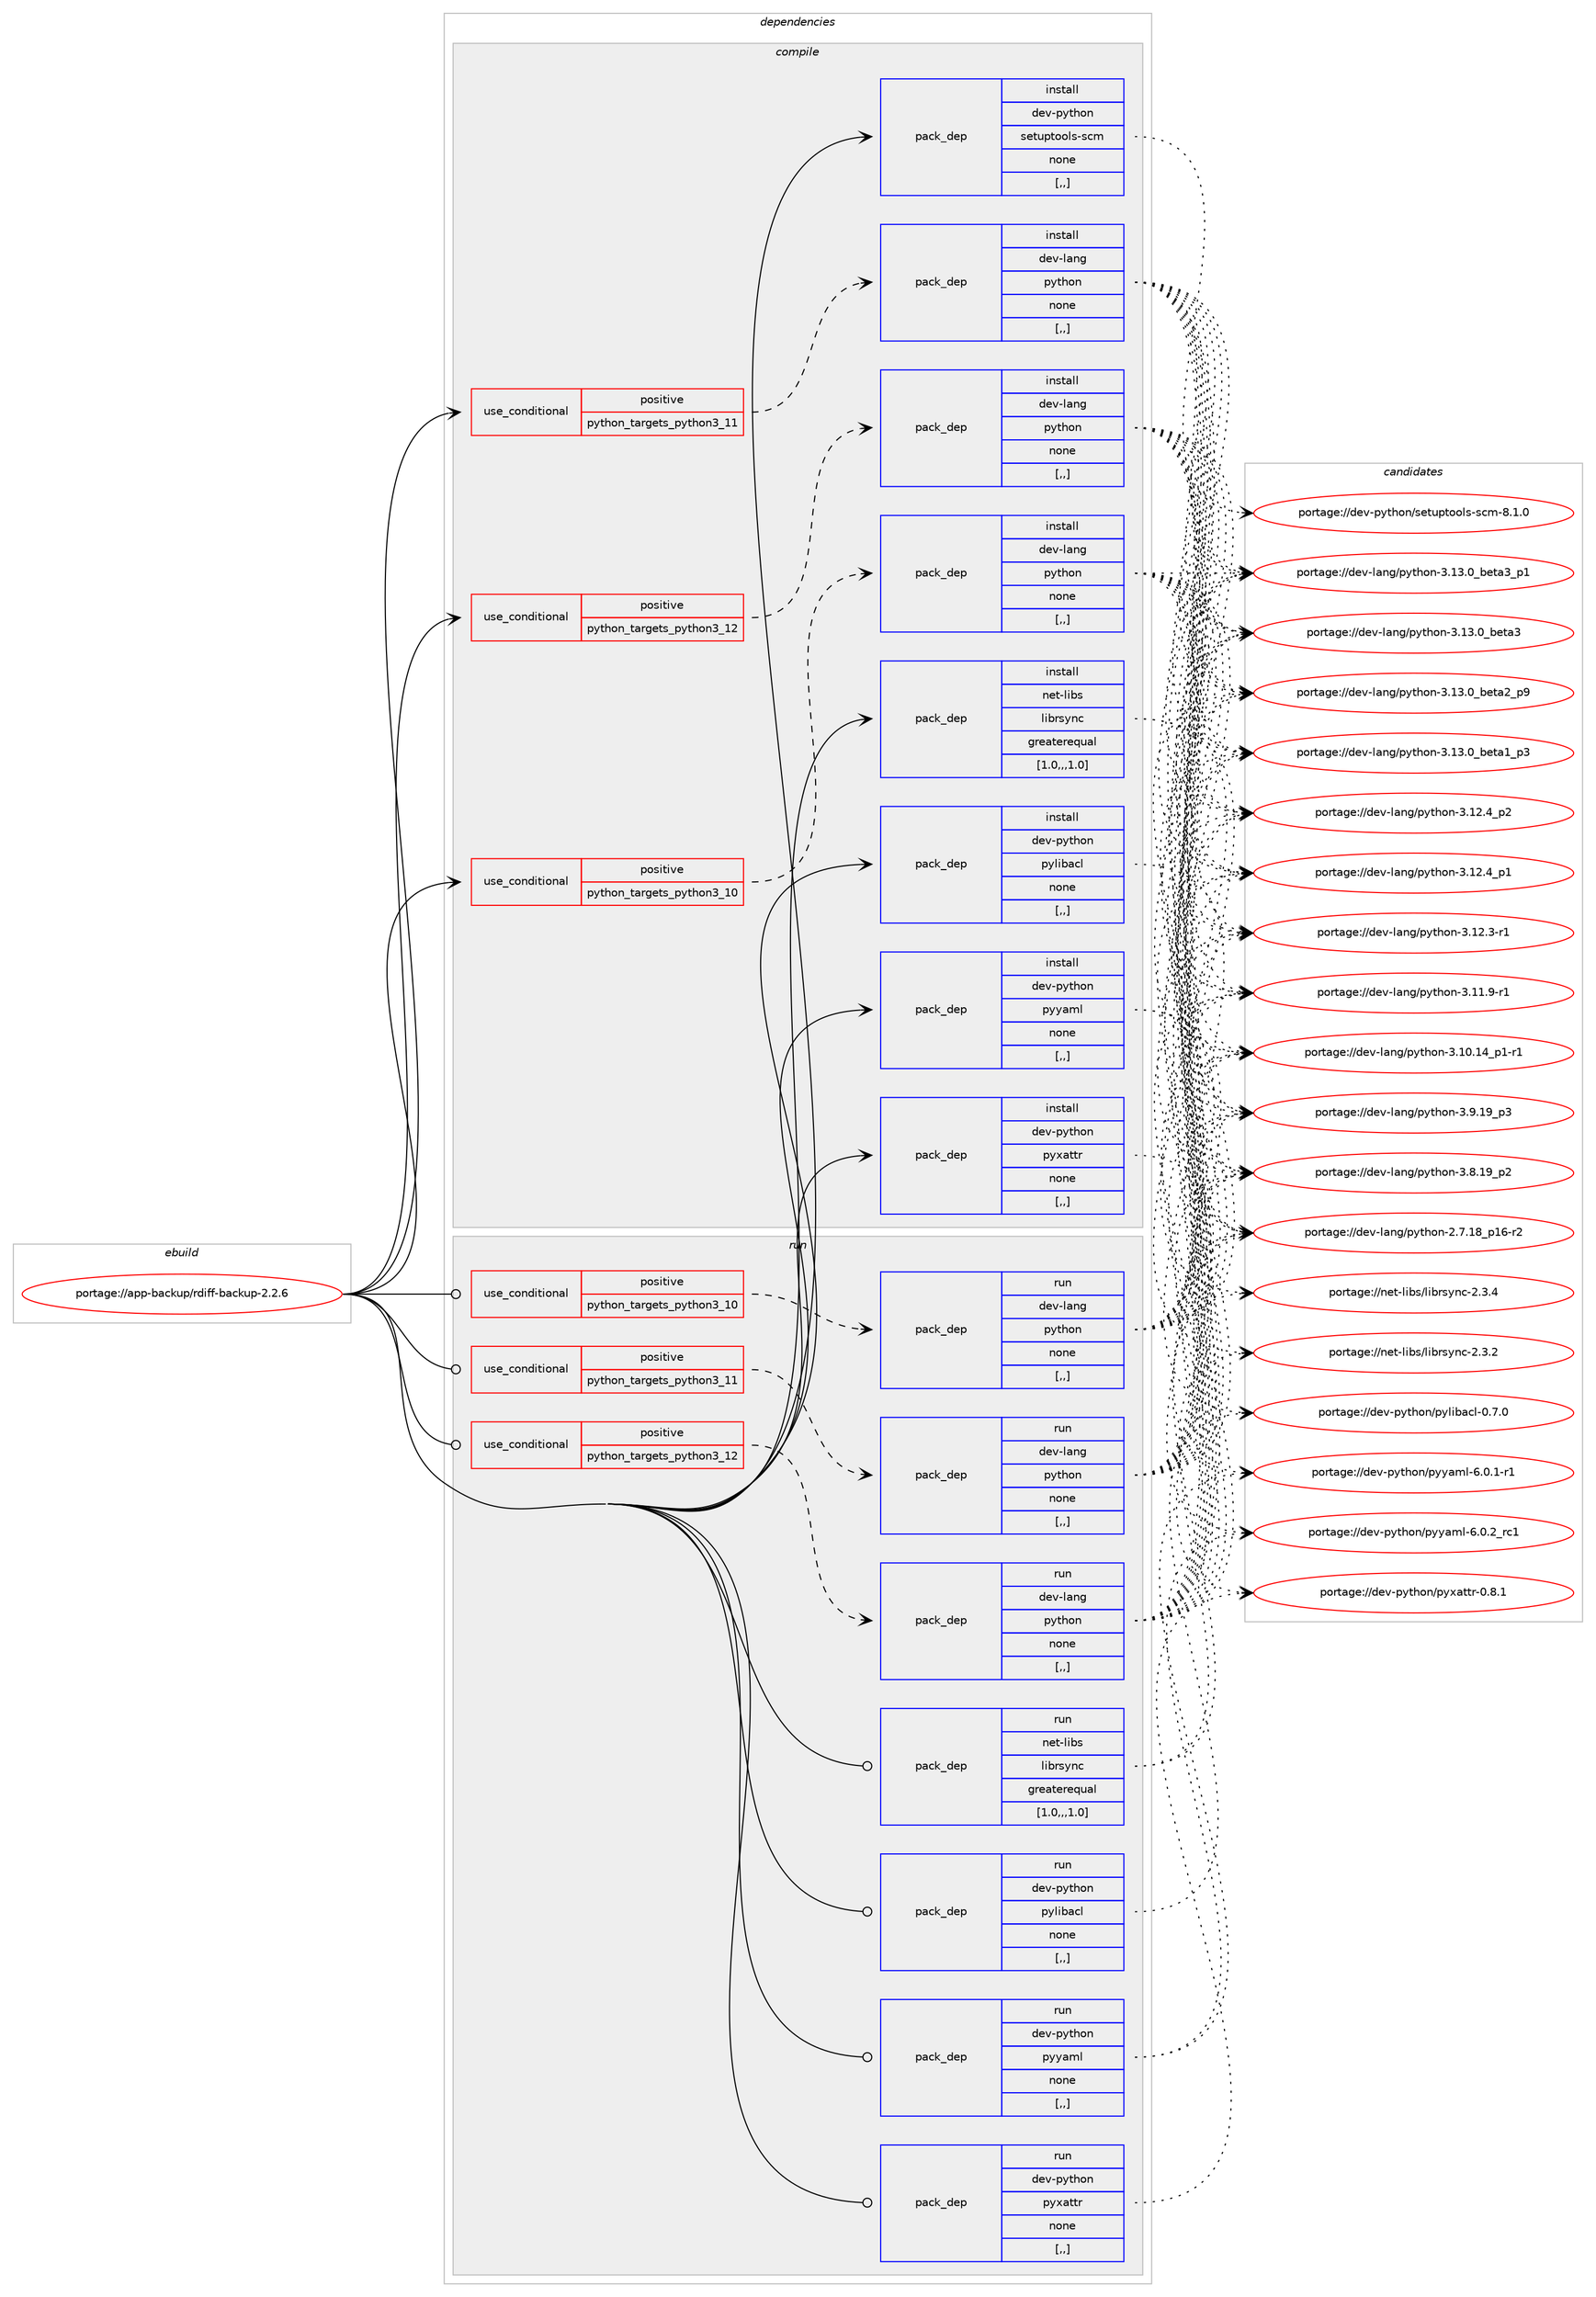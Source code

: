 digraph prolog {

# *************
# Graph options
# *************

newrank=true;
concentrate=true;
compound=true;
graph [rankdir=LR,fontname=Helvetica,fontsize=10,ranksep=1.5];#, ranksep=2.5, nodesep=0.2];
edge  [arrowhead=vee];
node  [fontname=Helvetica,fontsize=10];

# **********
# The ebuild
# **********

subgraph cluster_leftcol {
color=gray;
rank=same;
label=<<i>ebuild</i>>;
id [label="portage://app-backup/rdiff-backup-2.2.6", color=red, width=4, href="../app-backup/rdiff-backup-2.2.6.svg"];
}

# ****************
# The dependencies
# ****************

subgraph cluster_midcol {
color=gray;
label=<<i>dependencies</i>>;
subgraph cluster_compile {
fillcolor="#eeeeee";
style=filled;
label=<<i>compile</i>>;
subgraph cond2685 {
dependency9661 [label=<<TABLE BORDER="0" CELLBORDER="1" CELLSPACING="0" CELLPADDING="4"><TR><TD ROWSPAN="3" CELLPADDING="10">use_conditional</TD></TR><TR><TD>positive</TD></TR><TR><TD>python_targets_python3_10</TD></TR></TABLE>>, shape=none, color=red];
subgraph pack6932 {
dependency9662 [label=<<TABLE BORDER="0" CELLBORDER="1" CELLSPACING="0" CELLPADDING="4" WIDTH="220"><TR><TD ROWSPAN="6" CELLPADDING="30">pack_dep</TD></TR><TR><TD WIDTH="110">install</TD></TR><TR><TD>dev-lang</TD></TR><TR><TD>python</TD></TR><TR><TD>none</TD></TR><TR><TD>[,,]</TD></TR></TABLE>>, shape=none, color=blue];
}
dependency9661:e -> dependency9662:w [weight=20,style="dashed",arrowhead="vee"];
}
id:e -> dependency9661:w [weight=20,style="solid",arrowhead="vee"];
subgraph cond2686 {
dependency9663 [label=<<TABLE BORDER="0" CELLBORDER="1" CELLSPACING="0" CELLPADDING="4"><TR><TD ROWSPAN="3" CELLPADDING="10">use_conditional</TD></TR><TR><TD>positive</TD></TR><TR><TD>python_targets_python3_11</TD></TR></TABLE>>, shape=none, color=red];
subgraph pack6933 {
dependency9664 [label=<<TABLE BORDER="0" CELLBORDER="1" CELLSPACING="0" CELLPADDING="4" WIDTH="220"><TR><TD ROWSPAN="6" CELLPADDING="30">pack_dep</TD></TR><TR><TD WIDTH="110">install</TD></TR><TR><TD>dev-lang</TD></TR><TR><TD>python</TD></TR><TR><TD>none</TD></TR><TR><TD>[,,]</TD></TR></TABLE>>, shape=none, color=blue];
}
dependency9663:e -> dependency9664:w [weight=20,style="dashed",arrowhead="vee"];
}
id:e -> dependency9663:w [weight=20,style="solid",arrowhead="vee"];
subgraph cond2687 {
dependency9665 [label=<<TABLE BORDER="0" CELLBORDER="1" CELLSPACING="0" CELLPADDING="4"><TR><TD ROWSPAN="3" CELLPADDING="10">use_conditional</TD></TR><TR><TD>positive</TD></TR><TR><TD>python_targets_python3_12</TD></TR></TABLE>>, shape=none, color=red];
subgraph pack6934 {
dependency9666 [label=<<TABLE BORDER="0" CELLBORDER="1" CELLSPACING="0" CELLPADDING="4" WIDTH="220"><TR><TD ROWSPAN="6" CELLPADDING="30">pack_dep</TD></TR><TR><TD WIDTH="110">install</TD></TR><TR><TD>dev-lang</TD></TR><TR><TD>python</TD></TR><TR><TD>none</TD></TR><TR><TD>[,,]</TD></TR></TABLE>>, shape=none, color=blue];
}
dependency9665:e -> dependency9666:w [weight=20,style="dashed",arrowhead="vee"];
}
id:e -> dependency9665:w [weight=20,style="solid",arrowhead="vee"];
subgraph pack6935 {
dependency9667 [label=<<TABLE BORDER="0" CELLBORDER="1" CELLSPACING="0" CELLPADDING="4" WIDTH="220"><TR><TD ROWSPAN="6" CELLPADDING="30">pack_dep</TD></TR><TR><TD WIDTH="110">install</TD></TR><TR><TD>dev-python</TD></TR><TR><TD>pylibacl</TD></TR><TR><TD>none</TD></TR><TR><TD>[,,]</TD></TR></TABLE>>, shape=none, color=blue];
}
id:e -> dependency9667:w [weight=20,style="solid",arrowhead="vee"];
subgraph pack6936 {
dependency9668 [label=<<TABLE BORDER="0" CELLBORDER="1" CELLSPACING="0" CELLPADDING="4" WIDTH="220"><TR><TD ROWSPAN="6" CELLPADDING="30">pack_dep</TD></TR><TR><TD WIDTH="110">install</TD></TR><TR><TD>dev-python</TD></TR><TR><TD>pyxattr</TD></TR><TR><TD>none</TD></TR><TR><TD>[,,]</TD></TR></TABLE>>, shape=none, color=blue];
}
id:e -> dependency9668:w [weight=20,style="solid",arrowhead="vee"];
subgraph pack6937 {
dependency9669 [label=<<TABLE BORDER="0" CELLBORDER="1" CELLSPACING="0" CELLPADDING="4" WIDTH="220"><TR><TD ROWSPAN="6" CELLPADDING="30">pack_dep</TD></TR><TR><TD WIDTH="110">install</TD></TR><TR><TD>dev-python</TD></TR><TR><TD>pyyaml</TD></TR><TR><TD>none</TD></TR><TR><TD>[,,]</TD></TR></TABLE>>, shape=none, color=blue];
}
id:e -> dependency9669:w [weight=20,style="solid",arrowhead="vee"];
subgraph pack6938 {
dependency9670 [label=<<TABLE BORDER="0" CELLBORDER="1" CELLSPACING="0" CELLPADDING="4" WIDTH="220"><TR><TD ROWSPAN="6" CELLPADDING="30">pack_dep</TD></TR><TR><TD WIDTH="110">install</TD></TR><TR><TD>dev-python</TD></TR><TR><TD>setuptools-scm</TD></TR><TR><TD>none</TD></TR><TR><TD>[,,]</TD></TR></TABLE>>, shape=none, color=blue];
}
id:e -> dependency9670:w [weight=20,style="solid",arrowhead="vee"];
subgraph pack6939 {
dependency9671 [label=<<TABLE BORDER="0" CELLBORDER="1" CELLSPACING="0" CELLPADDING="4" WIDTH="220"><TR><TD ROWSPAN="6" CELLPADDING="30">pack_dep</TD></TR><TR><TD WIDTH="110">install</TD></TR><TR><TD>net-libs</TD></TR><TR><TD>librsync</TD></TR><TR><TD>greaterequal</TD></TR><TR><TD>[1.0,,,1.0]</TD></TR></TABLE>>, shape=none, color=blue];
}
id:e -> dependency9671:w [weight=20,style="solid",arrowhead="vee"];
}
subgraph cluster_compileandrun {
fillcolor="#eeeeee";
style=filled;
label=<<i>compile and run</i>>;
}
subgraph cluster_run {
fillcolor="#eeeeee";
style=filled;
label=<<i>run</i>>;
subgraph cond2688 {
dependency9672 [label=<<TABLE BORDER="0" CELLBORDER="1" CELLSPACING="0" CELLPADDING="4"><TR><TD ROWSPAN="3" CELLPADDING="10">use_conditional</TD></TR><TR><TD>positive</TD></TR><TR><TD>python_targets_python3_10</TD></TR></TABLE>>, shape=none, color=red];
subgraph pack6940 {
dependency9673 [label=<<TABLE BORDER="0" CELLBORDER="1" CELLSPACING="0" CELLPADDING="4" WIDTH="220"><TR><TD ROWSPAN="6" CELLPADDING="30">pack_dep</TD></TR><TR><TD WIDTH="110">run</TD></TR><TR><TD>dev-lang</TD></TR><TR><TD>python</TD></TR><TR><TD>none</TD></TR><TR><TD>[,,]</TD></TR></TABLE>>, shape=none, color=blue];
}
dependency9672:e -> dependency9673:w [weight=20,style="dashed",arrowhead="vee"];
}
id:e -> dependency9672:w [weight=20,style="solid",arrowhead="odot"];
subgraph cond2689 {
dependency9674 [label=<<TABLE BORDER="0" CELLBORDER="1" CELLSPACING="0" CELLPADDING="4"><TR><TD ROWSPAN="3" CELLPADDING="10">use_conditional</TD></TR><TR><TD>positive</TD></TR><TR><TD>python_targets_python3_11</TD></TR></TABLE>>, shape=none, color=red];
subgraph pack6941 {
dependency9675 [label=<<TABLE BORDER="0" CELLBORDER="1" CELLSPACING="0" CELLPADDING="4" WIDTH="220"><TR><TD ROWSPAN="6" CELLPADDING="30">pack_dep</TD></TR><TR><TD WIDTH="110">run</TD></TR><TR><TD>dev-lang</TD></TR><TR><TD>python</TD></TR><TR><TD>none</TD></TR><TR><TD>[,,]</TD></TR></TABLE>>, shape=none, color=blue];
}
dependency9674:e -> dependency9675:w [weight=20,style="dashed",arrowhead="vee"];
}
id:e -> dependency9674:w [weight=20,style="solid",arrowhead="odot"];
subgraph cond2690 {
dependency9676 [label=<<TABLE BORDER="0" CELLBORDER="1" CELLSPACING="0" CELLPADDING="4"><TR><TD ROWSPAN="3" CELLPADDING="10">use_conditional</TD></TR><TR><TD>positive</TD></TR><TR><TD>python_targets_python3_12</TD></TR></TABLE>>, shape=none, color=red];
subgraph pack6942 {
dependency9677 [label=<<TABLE BORDER="0" CELLBORDER="1" CELLSPACING="0" CELLPADDING="4" WIDTH="220"><TR><TD ROWSPAN="6" CELLPADDING="30">pack_dep</TD></TR><TR><TD WIDTH="110">run</TD></TR><TR><TD>dev-lang</TD></TR><TR><TD>python</TD></TR><TR><TD>none</TD></TR><TR><TD>[,,]</TD></TR></TABLE>>, shape=none, color=blue];
}
dependency9676:e -> dependency9677:w [weight=20,style="dashed",arrowhead="vee"];
}
id:e -> dependency9676:w [weight=20,style="solid",arrowhead="odot"];
subgraph pack6943 {
dependency9678 [label=<<TABLE BORDER="0" CELLBORDER="1" CELLSPACING="0" CELLPADDING="4" WIDTH="220"><TR><TD ROWSPAN="6" CELLPADDING="30">pack_dep</TD></TR><TR><TD WIDTH="110">run</TD></TR><TR><TD>dev-python</TD></TR><TR><TD>pylibacl</TD></TR><TR><TD>none</TD></TR><TR><TD>[,,]</TD></TR></TABLE>>, shape=none, color=blue];
}
id:e -> dependency9678:w [weight=20,style="solid",arrowhead="odot"];
subgraph pack6944 {
dependency9679 [label=<<TABLE BORDER="0" CELLBORDER="1" CELLSPACING="0" CELLPADDING="4" WIDTH="220"><TR><TD ROWSPAN="6" CELLPADDING="30">pack_dep</TD></TR><TR><TD WIDTH="110">run</TD></TR><TR><TD>dev-python</TD></TR><TR><TD>pyxattr</TD></TR><TR><TD>none</TD></TR><TR><TD>[,,]</TD></TR></TABLE>>, shape=none, color=blue];
}
id:e -> dependency9679:w [weight=20,style="solid",arrowhead="odot"];
subgraph pack6945 {
dependency9680 [label=<<TABLE BORDER="0" CELLBORDER="1" CELLSPACING="0" CELLPADDING="4" WIDTH="220"><TR><TD ROWSPAN="6" CELLPADDING="30">pack_dep</TD></TR><TR><TD WIDTH="110">run</TD></TR><TR><TD>dev-python</TD></TR><TR><TD>pyyaml</TD></TR><TR><TD>none</TD></TR><TR><TD>[,,]</TD></TR></TABLE>>, shape=none, color=blue];
}
id:e -> dependency9680:w [weight=20,style="solid",arrowhead="odot"];
subgraph pack6946 {
dependency9681 [label=<<TABLE BORDER="0" CELLBORDER="1" CELLSPACING="0" CELLPADDING="4" WIDTH="220"><TR><TD ROWSPAN="6" CELLPADDING="30">pack_dep</TD></TR><TR><TD WIDTH="110">run</TD></TR><TR><TD>net-libs</TD></TR><TR><TD>librsync</TD></TR><TR><TD>greaterequal</TD></TR><TR><TD>[1.0,,,1.0]</TD></TR></TABLE>>, shape=none, color=blue];
}
id:e -> dependency9681:w [weight=20,style="solid",arrowhead="odot"];
}
}

# **************
# The candidates
# **************

subgraph cluster_choices {
rank=same;
color=gray;
label=<<i>candidates</i>>;

subgraph choice6932 {
color=black;
nodesep=1;
choice10010111845108971101034711212111610411111045514649514648959810111697519511249 [label="portage://dev-lang/python-3.13.0_beta3_p1", color=red, width=4,href="../dev-lang/python-3.13.0_beta3_p1.svg"];
choice1001011184510897110103471121211161041111104551464951464895981011169751 [label="portage://dev-lang/python-3.13.0_beta3", color=red, width=4,href="../dev-lang/python-3.13.0_beta3.svg"];
choice10010111845108971101034711212111610411111045514649514648959810111697509511257 [label="portage://dev-lang/python-3.13.0_beta2_p9", color=red, width=4,href="../dev-lang/python-3.13.0_beta2_p9.svg"];
choice10010111845108971101034711212111610411111045514649514648959810111697499511251 [label="portage://dev-lang/python-3.13.0_beta1_p3", color=red, width=4,href="../dev-lang/python-3.13.0_beta1_p3.svg"];
choice100101118451089711010347112121116104111110455146495046529511250 [label="portage://dev-lang/python-3.12.4_p2", color=red, width=4,href="../dev-lang/python-3.12.4_p2.svg"];
choice100101118451089711010347112121116104111110455146495046529511249 [label="portage://dev-lang/python-3.12.4_p1", color=red, width=4,href="../dev-lang/python-3.12.4_p1.svg"];
choice100101118451089711010347112121116104111110455146495046514511449 [label="portage://dev-lang/python-3.12.3-r1", color=red, width=4,href="../dev-lang/python-3.12.3-r1.svg"];
choice100101118451089711010347112121116104111110455146494946574511449 [label="portage://dev-lang/python-3.11.9-r1", color=red, width=4,href="../dev-lang/python-3.11.9-r1.svg"];
choice100101118451089711010347112121116104111110455146494846495295112494511449 [label="portage://dev-lang/python-3.10.14_p1-r1", color=red, width=4,href="../dev-lang/python-3.10.14_p1-r1.svg"];
choice100101118451089711010347112121116104111110455146574649579511251 [label="portage://dev-lang/python-3.9.19_p3", color=red, width=4,href="../dev-lang/python-3.9.19_p3.svg"];
choice100101118451089711010347112121116104111110455146564649579511250 [label="portage://dev-lang/python-3.8.19_p2", color=red, width=4,href="../dev-lang/python-3.8.19_p2.svg"];
choice100101118451089711010347112121116104111110455046554649569511249544511450 [label="portage://dev-lang/python-2.7.18_p16-r2", color=red, width=4,href="../dev-lang/python-2.7.18_p16-r2.svg"];
dependency9662:e -> choice10010111845108971101034711212111610411111045514649514648959810111697519511249:w [style=dotted,weight="100"];
dependency9662:e -> choice1001011184510897110103471121211161041111104551464951464895981011169751:w [style=dotted,weight="100"];
dependency9662:e -> choice10010111845108971101034711212111610411111045514649514648959810111697509511257:w [style=dotted,weight="100"];
dependency9662:e -> choice10010111845108971101034711212111610411111045514649514648959810111697499511251:w [style=dotted,weight="100"];
dependency9662:e -> choice100101118451089711010347112121116104111110455146495046529511250:w [style=dotted,weight="100"];
dependency9662:e -> choice100101118451089711010347112121116104111110455146495046529511249:w [style=dotted,weight="100"];
dependency9662:e -> choice100101118451089711010347112121116104111110455146495046514511449:w [style=dotted,weight="100"];
dependency9662:e -> choice100101118451089711010347112121116104111110455146494946574511449:w [style=dotted,weight="100"];
dependency9662:e -> choice100101118451089711010347112121116104111110455146494846495295112494511449:w [style=dotted,weight="100"];
dependency9662:e -> choice100101118451089711010347112121116104111110455146574649579511251:w [style=dotted,weight="100"];
dependency9662:e -> choice100101118451089711010347112121116104111110455146564649579511250:w [style=dotted,weight="100"];
dependency9662:e -> choice100101118451089711010347112121116104111110455046554649569511249544511450:w [style=dotted,weight="100"];
}
subgraph choice6933 {
color=black;
nodesep=1;
choice10010111845108971101034711212111610411111045514649514648959810111697519511249 [label="portage://dev-lang/python-3.13.0_beta3_p1", color=red, width=4,href="../dev-lang/python-3.13.0_beta3_p1.svg"];
choice1001011184510897110103471121211161041111104551464951464895981011169751 [label="portage://dev-lang/python-3.13.0_beta3", color=red, width=4,href="../dev-lang/python-3.13.0_beta3.svg"];
choice10010111845108971101034711212111610411111045514649514648959810111697509511257 [label="portage://dev-lang/python-3.13.0_beta2_p9", color=red, width=4,href="../dev-lang/python-3.13.0_beta2_p9.svg"];
choice10010111845108971101034711212111610411111045514649514648959810111697499511251 [label="portage://dev-lang/python-3.13.0_beta1_p3", color=red, width=4,href="../dev-lang/python-3.13.0_beta1_p3.svg"];
choice100101118451089711010347112121116104111110455146495046529511250 [label="portage://dev-lang/python-3.12.4_p2", color=red, width=4,href="../dev-lang/python-3.12.4_p2.svg"];
choice100101118451089711010347112121116104111110455146495046529511249 [label="portage://dev-lang/python-3.12.4_p1", color=red, width=4,href="../dev-lang/python-3.12.4_p1.svg"];
choice100101118451089711010347112121116104111110455146495046514511449 [label="portage://dev-lang/python-3.12.3-r1", color=red, width=4,href="../dev-lang/python-3.12.3-r1.svg"];
choice100101118451089711010347112121116104111110455146494946574511449 [label="portage://dev-lang/python-3.11.9-r1", color=red, width=4,href="../dev-lang/python-3.11.9-r1.svg"];
choice100101118451089711010347112121116104111110455146494846495295112494511449 [label="portage://dev-lang/python-3.10.14_p1-r1", color=red, width=4,href="../dev-lang/python-3.10.14_p1-r1.svg"];
choice100101118451089711010347112121116104111110455146574649579511251 [label="portage://dev-lang/python-3.9.19_p3", color=red, width=4,href="../dev-lang/python-3.9.19_p3.svg"];
choice100101118451089711010347112121116104111110455146564649579511250 [label="portage://dev-lang/python-3.8.19_p2", color=red, width=4,href="../dev-lang/python-3.8.19_p2.svg"];
choice100101118451089711010347112121116104111110455046554649569511249544511450 [label="portage://dev-lang/python-2.7.18_p16-r2", color=red, width=4,href="../dev-lang/python-2.7.18_p16-r2.svg"];
dependency9664:e -> choice10010111845108971101034711212111610411111045514649514648959810111697519511249:w [style=dotted,weight="100"];
dependency9664:e -> choice1001011184510897110103471121211161041111104551464951464895981011169751:w [style=dotted,weight="100"];
dependency9664:e -> choice10010111845108971101034711212111610411111045514649514648959810111697509511257:w [style=dotted,weight="100"];
dependency9664:e -> choice10010111845108971101034711212111610411111045514649514648959810111697499511251:w [style=dotted,weight="100"];
dependency9664:e -> choice100101118451089711010347112121116104111110455146495046529511250:w [style=dotted,weight="100"];
dependency9664:e -> choice100101118451089711010347112121116104111110455146495046529511249:w [style=dotted,weight="100"];
dependency9664:e -> choice100101118451089711010347112121116104111110455146495046514511449:w [style=dotted,weight="100"];
dependency9664:e -> choice100101118451089711010347112121116104111110455146494946574511449:w [style=dotted,weight="100"];
dependency9664:e -> choice100101118451089711010347112121116104111110455146494846495295112494511449:w [style=dotted,weight="100"];
dependency9664:e -> choice100101118451089711010347112121116104111110455146574649579511251:w [style=dotted,weight="100"];
dependency9664:e -> choice100101118451089711010347112121116104111110455146564649579511250:w [style=dotted,weight="100"];
dependency9664:e -> choice100101118451089711010347112121116104111110455046554649569511249544511450:w [style=dotted,weight="100"];
}
subgraph choice6934 {
color=black;
nodesep=1;
choice10010111845108971101034711212111610411111045514649514648959810111697519511249 [label="portage://dev-lang/python-3.13.0_beta3_p1", color=red, width=4,href="../dev-lang/python-3.13.0_beta3_p1.svg"];
choice1001011184510897110103471121211161041111104551464951464895981011169751 [label="portage://dev-lang/python-3.13.0_beta3", color=red, width=4,href="../dev-lang/python-3.13.0_beta3.svg"];
choice10010111845108971101034711212111610411111045514649514648959810111697509511257 [label="portage://dev-lang/python-3.13.0_beta2_p9", color=red, width=4,href="../dev-lang/python-3.13.0_beta2_p9.svg"];
choice10010111845108971101034711212111610411111045514649514648959810111697499511251 [label="portage://dev-lang/python-3.13.0_beta1_p3", color=red, width=4,href="../dev-lang/python-3.13.0_beta1_p3.svg"];
choice100101118451089711010347112121116104111110455146495046529511250 [label="portage://dev-lang/python-3.12.4_p2", color=red, width=4,href="../dev-lang/python-3.12.4_p2.svg"];
choice100101118451089711010347112121116104111110455146495046529511249 [label="portage://dev-lang/python-3.12.4_p1", color=red, width=4,href="../dev-lang/python-3.12.4_p1.svg"];
choice100101118451089711010347112121116104111110455146495046514511449 [label="portage://dev-lang/python-3.12.3-r1", color=red, width=4,href="../dev-lang/python-3.12.3-r1.svg"];
choice100101118451089711010347112121116104111110455146494946574511449 [label="portage://dev-lang/python-3.11.9-r1", color=red, width=4,href="../dev-lang/python-3.11.9-r1.svg"];
choice100101118451089711010347112121116104111110455146494846495295112494511449 [label="portage://dev-lang/python-3.10.14_p1-r1", color=red, width=4,href="../dev-lang/python-3.10.14_p1-r1.svg"];
choice100101118451089711010347112121116104111110455146574649579511251 [label="portage://dev-lang/python-3.9.19_p3", color=red, width=4,href="../dev-lang/python-3.9.19_p3.svg"];
choice100101118451089711010347112121116104111110455146564649579511250 [label="portage://dev-lang/python-3.8.19_p2", color=red, width=4,href="../dev-lang/python-3.8.19_p2.svg"];
choice100101118451089711010347112121116104111110455046554649569511249544511450 [label="portage://dev-lang/python-2.7.18_p16-r2", color=red, width=4,href="../dev-lang/python-2.7.18_p16-r2.svg"];
dependency9666:e -> choice10010111845108971101034711212111610411111045514649514648959810111697519511249:w [style=dotted,weight="100"];
dependency9666:e -> choice1001011184510897110103471121211161041111104551464951464895981011169751:w [style=dotted,weight="100"];
dependency9666:e -> choice10010111845108971101034711212111610411111045514649514648959810111697509511257:w [style=dotted,weight="100"];
dependency9666:e -> choice10010111845108971101034711212111610411111045514649514648959810111697499511251:w [style=dotted,weight="100"];
dependency9666:e -> choice100101118451089711010347112121116104111110455146495046529511250:w [style=dotted,weight="100"];
dependency9666:e -> choice100101118451089711010347112121116104111110455146495046529511249:w [style=dotted,weight="100"];
dependency9666:e -> choice100101118451089711010347112121116104111110455146495046514511449:w [style=dotted,weight="100"];
dependency9666:e -> choice100101118451089711010347112121116104111110455146494946574511449:w [style=dotted,weight="100"];
dependency9666:e -> choice100101118451089711010347112121116104111110455146494846495295112494511449:w [style=dotted,weight="100"];
dependency9666:e -> choice100101118451089711010347112121116104111110455146574649579511251:w [style=dotted,weight="100"];
dependency9666:e -> choice100101118451089711010347112121116104111110455146564649579511250:w [style=dotted,weight="100"];
dependency9666:e -> choice100101118451089711010347112121116104111110455046554649569511249544511450:w [style=dotted,weight="100"];
}
subgraph choice6935 {
color=black;
nodesep=1;
choice1001011184511212111610411111047112121108105989799108454846554648 [label="portage://dev-python/pylibacl-0.7.0", color=red, width=4,href="../dev-python/pylibacl-0.7.0.svg"];
dependency9667:e -> choice1001011184511212111610411111047112121108105989799108454846554648:w [style=dotted,weight="100"];
}
subgraph choice6936 {
color=black;
nodesep=1;
choice100101118451121211161041111104711212112097116116114454846564649 [label="portage://dev-python/pyxattr-0.8.1", color=red, width=4,href="../dev-python/pyxattr-0.8.1.svg"];
dependency9668:e -> choice100101118451121211161041111104711212112097116116114454846564649:w [style=dotted,weight="100"];
}
subgraph choice6937 {
color=black;
nodesep=1;
choice100101118451121211161041111104711212112197109108455446484650951149949 [label="portage://dev-python/pyyaml-6.0.2_rc1", color=red, width=4,href="../dev-python/pyyaml-6.0.2_rc1.svg"];
choice1001011184511212111610411111047112121121971091084554464846494511449 [label="portage://dev-python/pyyaml-6.0.1-r1", color=red, width=4,href="../dev-python/pyyaml-6.0.1-r1.svg"];
dependency9669:e -> choice100101118451121211161041111104711212112197109108455446484650951149949:w [style=dotted,weight="100"];
dependency9669:e -> choice1001011184511212111610411111047112121121971091084554464846494511449:w [style=dotted,weight="100"];
}
subgraph choice6938 {
color=black;
nodesep=1;
choice10010111845112121116104111110471151011161171121161111111081154511599109455646494648 [label="portage://dev-python/setuptools-scm-8.1.0", color=red, width=4,href="../dev-python/setuptools-scm-8.1.0.svg"];
dependency9670:e -> choice10010111845112121116104111110471151011161171121161111111081154511599109455646494648:w [style=dotted,weight="100"];
}
subgraph choice6939 {
color=black;
nodesep=1;
choice1101011164510810598115471081059811411512111099455046514652 [label="portage://net-libs/librsync-2.3.4", color=red, width=4,href="../net-libs/librsync-2.3.4.svg"];
choice1101011164510810598115471081059811411512111099455046514650 [label="portage://net-libs/librsync-2.3.2", color=red, width=4,href="../net-libs/librsync-2.3.2.svg"];
dependency9671:e -> choice1101011164510810598115471081059811411512111099455046514652:w [style=dotted,weight="100"];
dependency9671:e -> choice1101011164510810598115471081059811411512111099455046514650:w [style=dotted,weight="100"];
}
subgraph choice6940 {
color=black;
nodesep=1;
choice10010111845108971101034711212111610411111045514649514648959810111697519511249 [label="portage://dev-lang/python-3.13.0_beta3_p1", color=red, width=4,href="../dev-lang/python-3.13.0_beta3_p1.svg"];
choice1001011184510897110103471121211161041111104551464951464895981011169751 [label="portage://dev-lang/python-3.13.0_beta3", color=red, width=4,href="../dev-lang/python-3.13.0_beta3.svg"];
choice10010111845108971101034711212111610411111045514649514648959810111697509511257 [label="portage://dev-lang/python-3.13.0_beta2_p9", color=red, width=4,href="../dev-lang/python-3.13.0_beta2_p9.svg"];
choice10010111845108971101034711212111610411111045514649514648959810111697499511251 [label="portage://dev-lang/python-3.13.0_beta1_p3", color=red, width=4,href="../dev-lang/python-3.13.0_beta1_p3.svg"];
choice100101118451089711010347112121116104111110455146495046529511250 [label="portage://dev-lang/python-3.12.4_p2", color=red, width=4,href="../dev-lang/python-3.12.4_p2.svg"];
choice100101118451089711010347112121116104111110455146495046529511249 [label="portage://dev-lang/python-3.12.4_p1", color=red, width=4,href="../dev-lang/python-3.12.4_p1.svg"];
choice100101118451089711010347112121116104111110455146495046514511449 [label="portage://dev-lang/python-3.12.3-r1", color=red, width=4,href="../dev-lang/python-3.12.3-r1.svg"];
choice100101118451089711010347112121116104111110455146494946574511449 [label="portage://dev-lang/python-3.11.9-r1", color=red, width=4,href="../dev-lang/python-3.11.9-r1.svg"];
choice100101118451089711010347112121116104111110455146494846495295112494511449 [label="portage://dev-lang/python-3.10.14_p1-r1", color=red, width=4,href="../dev-lang/python-3.10.14_p1-r1.svg"];
choice100101118451089711010347112121116104111110455146574649579511251 [label="portage://dev-lang/python-3.9.19_p3", color=red, width=4,href="../dev-lang/python-3.9.19_p3.svg"];
choice100101118451089711010347112121116104111110455146564649579511250 [label="portage://dev-lang/python-3.8.19_p2", color=red, width=4,href="../dev-lang/python-3.8.19_p2.svg"];
choice100101118451089711010347112121116104111110455046554649569511249544511450 [label="portage://dev-lang/python-2.7.18_p16-r2", color=red, width=4,href="../dev-lang/python-2.7.18_p16-r2.svg"];
dependency9673:e -> choice10010111845108971101034711212111610411111045514649514648959810111697519511249:w [style=dotted,weight="100"];
dependency9673:e -> choice1001011184510897110103471121211161041111104551464951464895981011169751:w [style=dotted,weight="100"];
dependency9673:e -> choice10010111845108971101034711212111610411111045514649514648959810111697509511257:w [style=dotted,weight="100"];
dependency9673:e -> choice10010111845108971101034711212111610411111045514649514648959810111697499511251:w [style=dotted,weight="100"];
dependency9673:e -> choice100101118451089711010347112121116104111110455146495046529511250:w [style=dotted,weight="100"];
dependency9673:e -> choice100101118451089711010347112121116104111110455146495046529511249:w [style=dotted,weight="100"];
dependency9673:e -> choice100101118451089711010347112121116104111110455146495046514511449:w [style=dotted,weight="100"];
dependency9673:e -> choice100101118451089711010347112121116104111110455146494946574511449:w [style=dotted,weight="100"];
dependency9673:e -> choice100101118451089711010347112121116104111110455146494846495295112494511449:w [style=dotted,weight="100"];
dependency9673:e -> choice100101118451089711010347112121116104111110455146574649579511251:w [style=dotted,weight="100"];
dependency9673:e -> choice100101118451089711010347112121116104111110455146564649579511250:w [style=dotted,weight="100"];
dependency9673:e -> choice100101118451089711010347112121116104111110455046554649569511249544511450:w [style=dotted,weight="100"];
}
subgraph choice6941 {
color=black;
nodesep=1;
choice10010111845108971101034711212111610411111045514649514648959810111697519511249 [label="portage://dev-lang/python-3.13.0_beta3_p1", color=red, width=4,href="../dev-lang/python-3.13.0_beta3_p1.svg"];
choice1001011184510897110103471121211161041111104551464951464895981011169751 [label="portage://dev-lang/python-3.13.0_beta3", color=red, width=4,href="../dev-lang/python-3.13.0_beta3.svg"];
choice10010111845108971101034711212111610411111045514649514648959810111697509511257 [label="portage://dev-lang/python-3.13.0_beta2_p9", color=red, width=4,href="../dev-lang/python-3.13.0_beta2_p9.svg"];
choice10010111845108971101034711212111610411111045514649514648959810111697499511251 [label="portage://dev-lang/python-3.13.0_beta1_p3", color=red, width=4,href="../dev-lang/python-3.13.0_beta1_p3.svg"];
choice100101118451089711010347112121116104111110455146495046529511250 [label="portage://dev-lang/python-3.12.4_p2", color=red, width=4,href="../dev-lang/python-3.12.4_p2.svg"];
choice100101118451089711010347112121116104111110455146495046529511249 [label="portage://dev-lang/python-3.12.4_p1", color=red, width=4,href="../dev-lang/python-3.12.4_p1.svg"];
choice100101118451089711010347112121116104111110455146495046514511449 [label="portage://dev-lang/python-3.12.3-r1", color=red, width=4,href="../dev-lang/python-3.12.3-r1.svg"];
choice100101118451089711010347112121116104111110455146494946574511449 [label="portage://dev-lang/python-3.11.9-r1", color=red, width=4,href="../dev-lang/python-3.11.9-r1.svg"];
choice100101118451089711010347112121116104111110455146494846495295112494511449 [label="portage://dev-lang/python-3.10.14_p1-r1", color=red, width=4,href="../dev-lang/python-3.10.14_p1-r1.svg"];
choice100101118451089711010347112121116104111110455146574649579511251 [label="portage://dev-lang/python-3.9.19_p3", color=red, width=4,href="../dev-lang/python-3.9.19_p3.svg"];
choice100101118451089711010347112121116104111110455146564649579511250 [label="portage://dev-lang/python-3.8.19_p2", color=red, width=4,href="../dev-lang/python-3.8.19_p2.svg"];
choice100101118451089711010347112121116104111110455046554649569511249544511450 [label="portage://dev-lang/python-2.7.18_p16-r2", color=red, width=4,href="../dev-lang/python-2.7.18_p16-r2.svg"];
dependency9675:e -> choice10010111845108971101034711212111610411111045514649514648959810111697519511249:w [style=dotted,weight="100"];
dependency9675:e -> choice1001011184510897110103471121211161041111104551464951464895981011169751:w [style=dotted,weight="100"];
dependency9675:e -> choice10010111845108971101034711212111610411111045514649514648959810111697509511257:w [style=dotted,weight="100"];
dependency9675:e -> choice10010111845108971101034711212111610411111045514649514648959810111697499511251:w [style=dotted,weight="100"];
dependency9675:e -> choice100101118451089711010347112121116104111110455146495046529511250:w [style=dotted,weight="100"];
dependency9675:e -> choice100101118451089711010347112121116104111110455146495046529511249:w [style=dotted,weight="100"];
dependency9675:e -> choice100101118451089711010347112121116104111110455146495046514511449:w [style=dotted,weight="100"];
dependency9675:e -> choice100101118451089711010347112121116104111110455146494946574511449:w [style=dotted,weight="100"];
dependency9675:e -> choice100101118451089711010347112121116104111110455146494846495295112494511449:w [style=dotted,weight="100"];
dependency9675:e -> choice100101118451089711010347112121116104111110455146574649579511251:w [style=dotted,weight="100"];
dependency9675:e -> choice100101118451089711010347112121116104111110455146564649579511250:w [style=dotted,weight="100"];
dependency9675:e -> choice100101118451089711010347112121116104111110455046554649569511249544511450:w [style=dotted,weight="100"];
}
subgraph choice6942 {
color=black;
nodesep=1;
choice10010111845108971101034711212111610411111045514649514648959810111697519511249 [label="portage://dev-lang/python-3.13.0_beta3_p1", color=red, width=4,href="../dev-lang/python-3.13.0_beta3_p1.svg"];
choice1001011184510897110103471121211161041111104551464951464895981011169751 [label="portage://dev-lang/python-3.13.0_beta3", color=red, width=4,href="../dev-lang/python-3.13.0_beta3.svg"];
choice10010111845108971101034711212111610411111045514649514648959810111697509511257 [label="portage://dev-lang/python-3.13.0_beta2_p9", color=red, width=4,href="../dev-lang/python-3.13.0_beta2_p9.svg"];
choice10010111845108971101034711212111610411111045514649514648959810111697499511251 [label="portage://dev-lang/python-3.13.0_beta1_p3", color=red, width=4,href="../dev-lang/python-3.13.0_beta1_p3.svg"];
choice100101118451089711010347112121116104111110455146495046529511250 [label="portage://dev-lang/python-3.12.4_p2", color=red, width=4,href="../dev-lang/python-3.12.4_p2.svg"];
choice100101118451089711010347112121116104111110455146495046529511249 [label="portage://dev-lang/python-3.12.4_p1", color=red, width=4,href="../dev-lang/python-3.12.4_p1.svg"];
choice100101118451089711010347112121116104111110455146495046514511449 [label="portage://dev-lang/python-3.12.3-r1", color=red, width=4,href="../dev-lang/python-3.12.3-r1.svg"];
choice100101118451089711010347112121116104111110455146494946574511449 [label="portage://dev-lang/python-3.11.9-r1", color=red, width=4,href="../dev-lang/python-3.11.9-r1.svg"];
choice100101118451089711010347112121116104111110455146494846495295112494511449 [label="portage://dev-lang/python-3.10.14_p1-r1", color=red, width=4,href="../dev-lang/python-3.10.14_p1-r1.svg"];
choice100101118451089711010347112121116104111110455146574649579511251 [label="portage://dev-lang/python-3.9.19_p3", color=red, width=4,href="../dev-lang/python-3.9.19_p3.svg"];
choice100101118451089711010347112121116104111110455146564649579511250 [label="portage://dev-lang/python-3.8.19_p2", color=red, width=4,href="../dev-lang/python-3.8.19_p2.svg"];
choice100101118451089711010347112121116104111110455046554649569511249544511450 [label="portage://dev-lang/python-2.7.18_p16-r2", color=red, width=4,href="../dev-lang/python-2.7.18_p16-r2.svg"];
dependency9677:e -> choice10010111845108971101034711212111610411111045514649514648959810111697519511249:w [style=dotted,weight="100"];
dependency9677:e -> choice1001011184510897110103471121211161041111104551464951464895981011169751:w [style=dotted,weight="100"];
dependency9677:e -> choice10010111845108971101034711212111610411111045514649514648959810111697509511257:w [style=dotted,weight="100"];
dependency9677:e -> choice10010111845108971101034711212111610411111045514649514648959810111697499511251:w [style=dotted,weight="100"];
dependency9677:e -> choice100101118451089711010347112121116104111110455146495046529511250:w [style=dotted,weight="100"];
dependency9677:e -> choice100101118451089711010347112121116104111110455146495046529511249:w [style=dotted,weight="100"];
dependency9677:e -> choice100101118451089711010347112121116104111110455146495046514511449:w [style=dotted,weight="100"];
dependency9677:e -> choice100101118451089711010347112121116104111110455146494946574511449:w [style=dotted,weight="100"];
dependency9677:e -> choice100101118451089711010347112121116104111110455146494846495295112494511449:w [style=dotted,weight="100"];
dependency9677:e -> choice100101118451089711010347112121116104111110455146574649579511251:w [style=dotted,weight="100"];
dependency9677:e -> choice100101118451089711010347112121116104111110455146564649579511250:w [style=dotted,weight="100"];
dependency9677:e -> choice100101118451089711010347112121116104111110455046554649569511249544511450:w [style=dotted,weight="100"];
}
subgraph choice6943 {
color=black;
nodesep=1;
choice1001011184511212111610411111047112121108105989799108454846554648 [label="portage://dev-python/pylibacl-0.7.0", color=red, width=4,href="../dev-python/pylibacl-0.7.0.svg"];
dependency9678:e -> choice1001011184511212111610411111047112121108105989799108454846554648:w [style=dotted,weight="100"];
}
subgraph choice6944 {
color=black;
nodesep=1;
choice100101118451121211161041111104711212112097116116114454846564649 [label="portage://dev-python/pyxattr-0.8.1", color=red, width=4,href="../dev-python/pyxattr-0.8.1.svg"];
dependency9679:e -> choice100101118451121211161041111104711212112097116116114454846564649:w [style=dotted,weight="100"];
}
subgraph choice6945 {
color=black;
nodesep=1;
choice100101118451121211161041111104711212112197109108455446484650951149949 [label="portage://dev-python/pyyaml-6.0.2_rc1", color=red, width=4,href="../dev-python/pyyaml-6.0.2_rc1.svg"];
choice1001011184511212111610411111047112121121971091084554464846494511449 [label="portage://dev-python/pyyaml-6.0.1-r1", color=red, width=4,href="../dev-python/pyyaml-6.0.1-r1.svg"];
dependency9680:e -> choice100101118451121211161041111104711212112197109108455446484650951149949:w [style=dotted,weight="100"];
dependency9680:e -> choice1001011184511212111610411111047112121121971091084554464846494511449:w [style=dotted,weight="100"];
}
subgraph choice6946 {
color=black;
nodesep=1;
choice1101011164510810598115471081059811411512111099455046514652 [label="portage://net-libs/librsync-2.3.4", color=red, width=4,href="../net-libs/librsync-2.3.4.svg"];
choice1101011164510810598115471081059811411512111099455046514650 [label="portage://net-libs/librsync-2.3.2", color=red, width=4,href="../net-libs/librsync-2.3.2.svg"];
dependency9681:e -> choice1101011164510810598115471081059811411512111099455046514652:w [style=dotted,weight="100"];
dependency9681:e -> choice1101011164510810598115471081059811411512111099455046514650:w [style=dotted,weight="100"];
}
}

}

